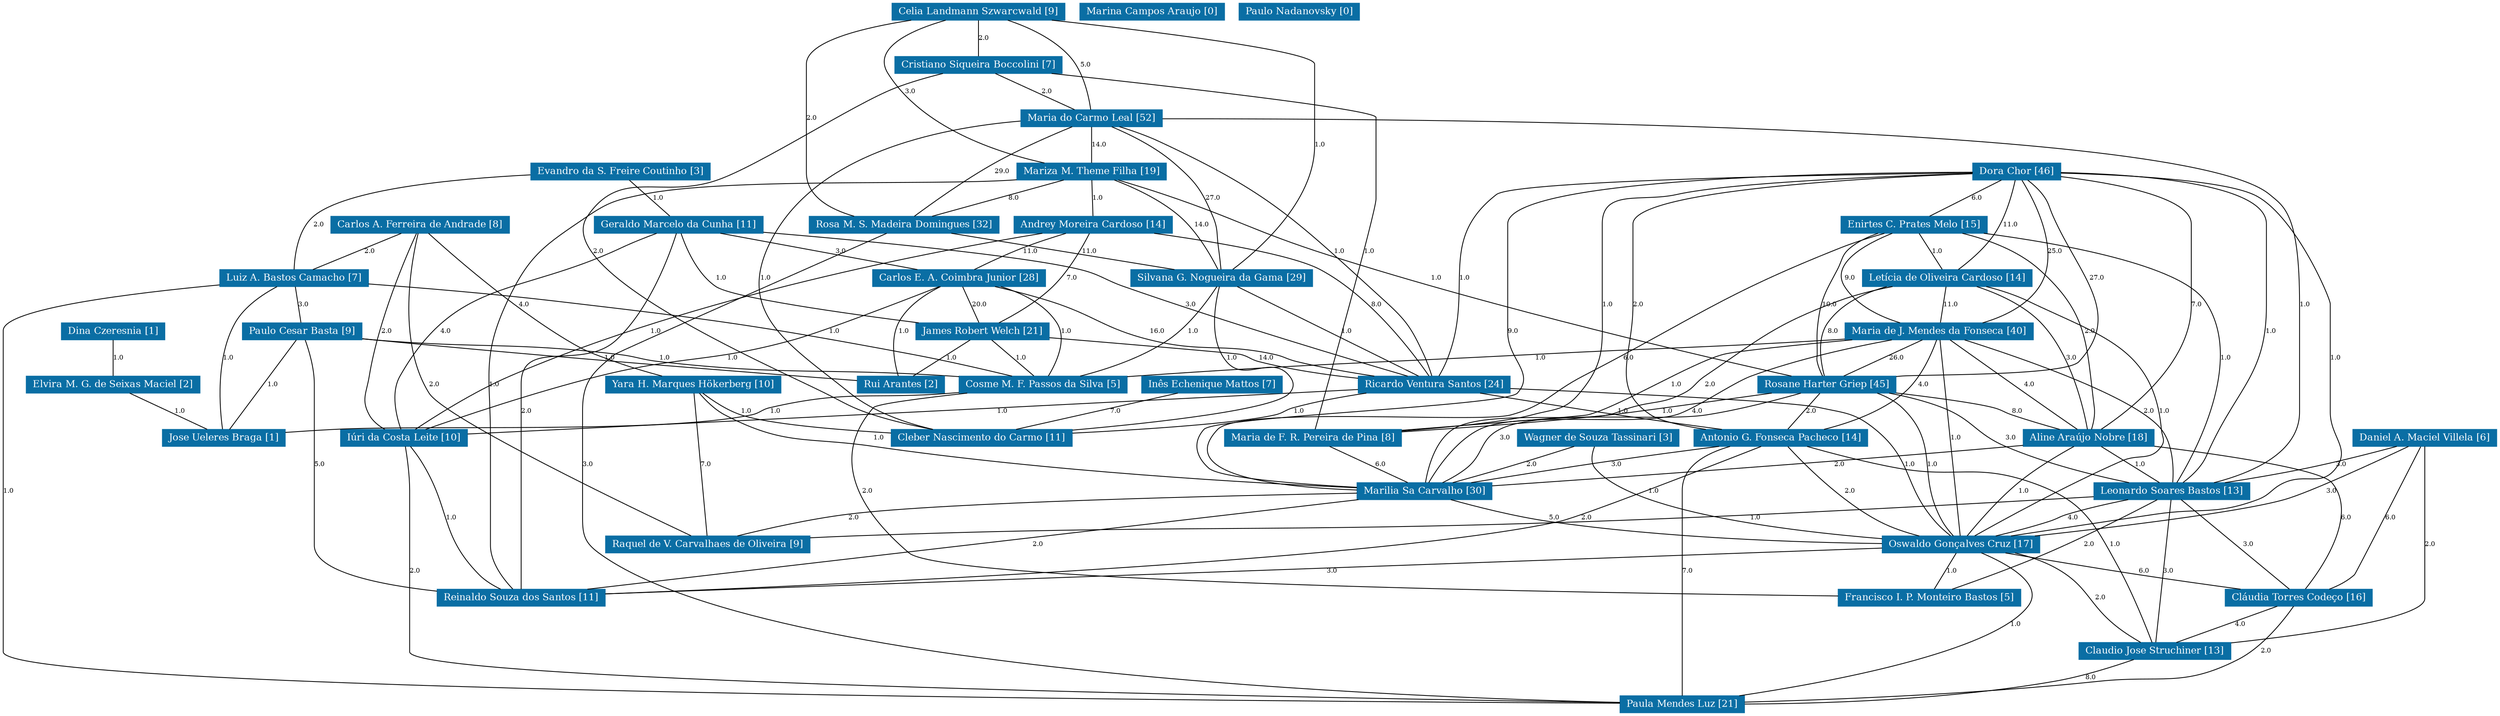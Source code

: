 strict graph grafo2 {
	graph [bb="0,0,3145.4,879",
		id=grafo2,
		overlap=False
	];
	node [fontsize=12,
		label="\N",
		shape=rectangle,
		style=filled
	];
	0	 [URL="membro-1012877450215153.html",
		color="#0A6EA4",
		fontcolor="#FFFFFF",
		height=0.29167,
		label="Carlos A. Ferreira de Andrade [8]",
		pos="765.9,604.5",
		width=2.4583];
	11	 [URL="membro-2180399103885430.html",
		color="#0A6EA4",
		fontcolor="#FFFFFF",
		height=0.29167,
		label="Luiz A. Bastos Camacho [7]",
		pos="677.9,538.5",
		width=2.1111];
	0 -- 11	 [fontsize=8,
		label=2.0,
		lp="731.9,571.5",
		pos="751.76,593.9 735.34,581.58 708.41,561.38 692,549.08"];
	20	 [URL="membro-0133246013470288.html",
		color="#0A6EA4",
		fontcolor="#FFFFFF",
		height=0.29167,
		label="Yara H. Marques Hökerberg [10]",
		pos="1162.9,406.5",
		width=2.4444];
	0 -- 20	 [fontsize=8,
		label=4.0,
		lp="947.9,505.5",
		pos="817.19,593.98 832.47,589.67 848.86,583.8 862.9,576 945.17,530.28 936.7,477.06 1020.9,435 1033.8,428.54 1063.8,422.13 1092.9,417.03"];
	33	 [URL="membro-8150152523011688.html",
		color="#0A6EA4",
		fontcolor="#FFFFFF",
		height=0.29167,
		label="Iúri da Costa Leite [10]",
		pos="940.9,340.5",
		width=1.7639];
	0 -- 33	 [fontsize=8,
		label=2.0,
		lp="795.9,472.5",
		pos="766.33,593.73 768.16,560.66 777.73,459.05 826.9,396 844.63,373.26 874.07,359.26 898.59,351.01"];
	38	 [URL="membro-8134556871127442.html",
		color="#0A6EA4",
		fontcolor="#FFFFFF",
		height=0.29167,
		label="Raquel de V. Carvalhaes de Oliveira [9]",
		pos="1474.9,208.5",
		width=2.875];
	0 -- 38	 [fontsize=8,
		label=2.0,
		lp="853.9,406.5",
		pos="797.28,593.92 820.78,583.79 848.9,565.93 848.9,538.5 848.9,538.5 848.9,538.5 848.9,373.5 848.9,352.22 852.21,343.19 868.9,330 945.45,\
269.49 1219.1,233.63 1371.2,217.94"];
	42	 [URL="membro-6027675934625064.html",
		color="#0A6EA4",
		fontcolor="#FFFFFF",
		height=0.29167,
		label="Jose Ueleres Braga [1]",
		pos="680.9,340.5",
		width=1.7222];
	11 -- 42	 [fontsize=8,
		label=1.0,
		lp="659.9,439.5",
		pos="669.68,527.75 662.07,517.06 651.29,499.88 646.9,483 644.55,473.97 645.4,471.21 646.9,462 650.28,441.19 656.02,437.25 661.9,417 668.62,\
393.87 675.08,366.39 678.46,351.47"];
	24	 [URL="membro-8095789908940383.html",
		color="#0A6EA4",
		fontcolor="#FFFFFF",
		height=0.29167,
		label="Paulo Cesar Basta [9]",
		pos="714.9,472.5",
		width=1.6528];
	11 -- 24	 [fontsize=8,
		label=3.0,
		lp="702.9,505.5",
		pos="683.84,527.9 690.71,515.65 701.94,495.62 708.85,483.3"];
	30	 [URL="membro-6113878270400258.html",
		color="#0A6EA4",
		fontcolor="#FFFFFF",
		height=0.29167,
		label="Cosme M. F. Passos da Silva [5]",
		pos="1538.9,406.5",
		width=2.375];
	11 -- 30	 [fontsize=8,
		label=1.0,
		lp="1301.9,472.5",
		pos="754.3,532.84 854.84,524.8 1036.8,508.19 1190.9,483 1302.9,464.68 1433.2,433.32 1497.9,417.02"];
	43	 [URL="membro-1664190810210313.html",
		color="#0A6EA4",
		fontcolor="#FFFFFF",
		height=0.29167,
		label="Paula Mendes Luz [21]",
		pos="2285.9,10.5",
		width=1.7778];
	11 -- 43	 [fontsize=8,
		label=1.0,
		lp="461.9,274.5",
		pos="616.99,527.97 567.27,518.17 502.34,502.21 483.9,483 450.55,448.26 456.9,311.94 456.9,241.5 456.9,241.5 456.9,241.5 456.9,76.5 456.9,\
31.371 1898.2,14.355 2221.9,11.103"];
	20 -- 38	 [fontsize=8,
		label=7.0,
		lp="1276.9,307.5",
		pos="1168.3,395.73 1172.6,387.9 1178.9,377.27 1185.9,369 1203,348.82 1208.9,344.68 1230.9,330 1305.1,280.52 1402.3,238.03 1448.5,219.07"];
	29	 [URL="membro-9904579095302578.html",
		color="#0A6EA4",
		fontcolor="#FFFFFF",
		height=0.29167,
		label="Cleber Nascimento do Carmo [11]",
		pos="1424.9,340.5",
		width=2.5];
	20 -- 29	 [fontsize=8,
		label=1.0,
		lp="1226.9,373.5",
		pos="1176.1,395.77 1187.5,387.08 1204.8,375.29 1221.9,369 1242.6,361.39 1290.7,354.48 1334.9,349.37"];
	36	 [URL="membro-6465314260773099.html",
		color="#0A6EA4",
		fontcolor="#FFFFFF",
		height=0.29167,
		label="Marilia Sa Carvalho [30]",
		pos="1920.9,274.5",
		width=1.8611];
	20 -- 36	 [fontsize=8,
		label=1.0,
		lp="1320.9,340.5",
		pos="1171.5,395.97 1178.8,387.64 1190,376.24 1201.9,369 1247.6,341.12 1263.5,341.19 1315.9,330 1417.1,308.38 1718.3,287.31 1853.7,278.64"];
	33 -- 43	 [fontsize=8,
		label=2.0,
		lp="737.9,175.5",
		pos="877.28,334.67 835.32,329.98 784.75,322.43 765.9,312 746.47,301.25 732.9,296.7 732.9,274.5 732.9,274.5 732.9,274.5 732.9,76.5 732.9,\
38.614 1928.6,16.4 2221.7,11.524"];
	44	 [URL="membro-1370027458960260.html",
		color="#0A6EA4",
		fontcolor="#FFFFFF",
		height=0.29167,
		label="Reinaldo Souza dos Santos [11]",
		pos="1070.9,142.5",
		width=2.3333];
	33 -- 44	 [fontsize=8,
		label=1.0,
		lp="979.9,241.5",
		pos="943.35,329.64 950.4,300.6 973.18,220.05 1018.9,171 1025.8,163.55 1035.2,157.59 1044.1,153.1"];
	24 -- 42	 [fontsize=8,
		label=1.0,
		lp="710.9,406.5",
		pos="713.8,461.98 711.62,443.01 705.96,401.97 694.9,369 692.83,362.83 689.69,356.3 686.91,351.04"];
	24 -- 30	 [fontsize=8,
		label=1.0,
		lp="1192.9,439.5",
		pos="774.63,463.64 779.45,463.04 784.25,462.48 788.9,462 907.63,449.61 937.8,452.15 1056.9,444 1142.9,438.11 1358.1,424.74 1443.9,417 \
1447,416.72 1450.1,416.43 1453.2,416.13"];
	24 -- 44	 [fontsize=8,
		label=5.0,
		lp="775.9,307.5",
		pos="721.32,461.73 736.03,436.01 770.9,368.61 770.9,307.5 770.9,307.5 770.9,307.5 770.9,208.5 770.9,186.3 897.8,165.06 986.53,152.92"];
	26	 [URL="membro-3218331302559025.html",
		color="#0A6EA4",
		fontcolor="#FFFFFF",
		height=0.29167,
		label="Rui Arantes [2]",
		pos="1389.9,406.5",
		width=1.25];
	24 -- 26	 [fontsize=8,
		label=1.0,
		lp="1015.9,439.5",
		pos="774.66,463.92 779.48,463.26 784.27,462.61 788.9,462 887.44,449.02 911.97,444.59 1010.9,435 1121.3,424.3 1149.3,425.47 1259.9,417 \
1288.1,414.84 1319.8,412.29 1344.8,410.24"];
	30 -- 42	 [fontsize=8,
		label=1.0,
		lp="1320.9,373.5",
		pos="1465.3,395.99 1403.2,387.5 1311.9,375.86 1231.9,369 1071,355.2 1030.2,359.5 868.9,351 826.95,348.79 779.75,346.15 743.13,344.07"];
	41	 [URL="membro-6505487564442125.html",
		color="#0A6EA4",
		fontcolor="#FFFFFF",
		height=0.29167,
		label="Francisco I. P. Monteiro Bastos [5]",
		pos="2542.9,142.5",
		width=2.5278];
	30 -- 41	 [fontsize=8,
		label=2.0,
		lp="2376.9,274.5",
		pos="1624.7,399.23 1640.7,398.03 1657.3,396.89 1672.9,396 1898.5,383.17 1956.6,405.24 2180.9,378 2200.3,375.65 2204.6,371.99 2223.9,369 \
2263.2,362.92 2375.3,380.49 2401.9,351 2408.2,344.08 2405.5,338.62 2401.9,330 2397.6,319.55 2388.2,322.45 2383.9,312 2359.9,254.1 \
2343.7,219.06 2383.9,171 2393.3,159.76 2421.5,152.95 2451.7,148.82"];
	36 -- 38	 [fontsize=8,
		label=2.0,
		lp="1731.9,241.5",
		pos="1853.6,264.64 1816.3,259.16 1769,252.22 1726.9,246 1665.6,236.93 1595.8,226.54 1545.2,219"];
	36 -- 44	 [fontsize=8,
		label=2.0,
		lp="1699.9,208.5",
		pos="1882,263.97 1820.2,247.6 1695.4,216.05 1587.9,198 1436.4,172.55 1257.7,156.4 1155,148.44"];
	37	 [URL="membro-9530671289607786.html",
		color="#0A6EA4",
		fontcolor="#FFFFFF",
		height=0.29167,
		label="Oswaldo Gonçalves Cruz [17]",
		pos="2542.9,208.5",
		width=2.2361];
	36 -- 37	 [fontsize=8,
		label=5.0,
		lp="2119.9,241.5",
		pos="1966.9,263.93 2006.1,255.34 2063.9,243.61 2114.9,237 2179.8,228.6 2357.3,218.3 2462.2,212.67"];
	37 -- 43	 [fontsize=8,
		label=1.0,
		lp="2396.9,109.5",
		pos="2520.6,197.97 2499.7,187.71 2468.1,171.04 2442.9,153 2382.5,109.68 2319.7,46.003 2295.9,21.065"];
	37 -- 44	 [fontsize=8,
		label=3.0,
		lp="2377.9,175.5",
		pos="2488.2,197.97 2439.1,189.02 2365,176.75 2299.9,171 2077,151.3 1394.3,144.75 1154.9,143.03"];
	37 -- 41	 [fontsize=8,
		label=1.0,
		lp="2547.9,175.5",
		pos="2542.9,197.9 2542.9,185.65 2542.9,165.62 2542.9,153.3"];
	39	 [URL="membro-1929576902623348.html",
		color="#0A6EA4",
		fontcolor="#FFFFFF",
		height=0.29167,
		label="Cláudia Torres Codeço [16]",
		pos="2949.9,142.5",
		width=2.0694];
	37 -- 39	 [fontsize=8,
		label=6.0,
		lp="2889.9,175.5",
		pos="2623.4,204.19 2702.8,199.41 2818.4,190.93 2861.9,180 2874.8,176.76 2906,162.93 2927.5,153"];
	40	 [URL="membro-7202319892868540.html",
		color="#0A6EA4",
		fontcolor="#FFFFFF",
		height=0.29167,
		label="Claudio Jose Struchiner [13]",
		pos="2828.9,76.5",
		width=2.1111];
	37 -- 40	 [fontsize=8,
		label=2.0,
		lp="2709.9,142.5",
		pos="2565.8,197.92 2619.4,173.21 2752.2,111.89 2805.9,87.129"];
	1	 [URL="membro-9957034079705667.html",
		color="#0A6EA4",
		fontcolor="#FFFFFF",
		height=0.29167,
		label="Celia Landmann Szwarcwald [9]",
		pos="1681.9,868.5",
		width=2.4028];
	2	 [URL="membro-2318963345053325.html",
		color="#0A6EA4",
		fontcolor="#FFFFFF",
		height=0.29167,
		label="Cristiano Siqueira Boccolini [7]",
		pos="1681.9,802.5",
		width=2.3194];
	1 -- 2	 [fontsize=8,
		label=2.0,
		lp="1686.9,835.5",
		pos="1681.9,857.9 1681.9,845.65 1681.9,825.62 1681.9,813.3"];
	13	 [URL="membro-1739719648554524.html",
		color="#0A6EA4",
		fontcolor="#FFFFFF",
		height=0.29167,
		label="Maria do Carmo Leal [52]",
		pos="1681.9,736.5",
		width=1.9583];
	1 -- 13	 [fontsize=8,
		label=5.0,
		lp="1584.9,802.5",
		pos="1642.4,857.96 1619.8,849.7 1593.4,835.7 1579.9,813 1561.4,781.89 1608.2,759.31 1644.3,747.06"];
	15	 [URL="membro-1076000806072027.html",
		color="#0A6EA4",
		fontcolor="#FFFFFF",
		height=0.29167,
		label="Mariza M. Theme Filha [19]",
		pos="1681.9,670.5",
		width=2.1111];
	1 -- 15	 [fontsize=8,
		label=3.0,
		lp="1783.9,769.5",
		pos="1716.2,857.82 1737.2,849.3 1762.4,835.07 1774.9,813 1786.1,793.35 1778.5,751.36 1761.9,726 1748.5,705.49 1724.6,690.41 1706.4,681.19"];
	17	 [URL="membro-4458330446178508.html",
		color="#0A6EA4",
		fontcolor="#FFFFFF",
		height=0.29167,
		label="Rosa M. S. Madeira Domingues [32]",
		pos="968.9,604.5",
		width=2.6667];
	1 -- 17	 [fontsize=8,
		label=2.0,
		lp="981.9,736.5",
		pos="1595.1,864.8 1406.7,856.2 976.9,833.21 976.9,802.5 976.9,802.5 976.9,802.5 976.9,670.5 976.9,650.88 973.37,628.21 971,615.2"];
	19	 [URL="membro-2586311977350388.html",
		color="#0A6EA4",
		fontcolor="#FFFFFF",
		height=0.29167,
		label="Silvana G. Nogueira da Gama [29]",
		pos="1722.9,538.5",
		width=2.5278];
	1 -- 19	 [fontsize=8,
		label=1.0,
		lp="1817.9,703.5",
		pos="1734.7,857.99 1757.9,850.12 1781.9,836.48 1790.9,813 1825.9,722 1820.6,681.66 1777.9,594 1771.7,581.25 1770.5,577.43 1760.9,567 \
1754.8,560.33 1746.9,554.13 1739.9,549.23"];
	2 -- 29	 [fontsize=8,
		label=2.0,
		lp="1097.9,571.5",
		pos="1613.3,791.99 1450.8,766.78 1054.4,703.32 1035.9,681 1029.9,673.82 1032.3,668.6 1035.9,660 1049.7,627.42 1092.9,639.86 1092.9,604.5 \
1092.9,604.5 1092.9,604.5 1092.9,505.5 1092.9,462.88 1120.5,455.44 1157.9,435 1198.3,412.92 1217,433.68 1259.9,417 1276.1,410.7 \
1277.5,404.06 1292.9,396 1327.3,378.01 1368.8,361.34 1396,351.05"];
	2 -- 13	 [fontsize=8,
		label=2.0,
		lp="1686.9,769.5",
		pos="1681.9,791.9 1681.9,779.65 1681.9,759.62 1681.9,747.3"];
	35	 [URL="membro-6502577590387583.html",
		color="#0A6EA4",
		fontcolor="#FFFFFF",
		height=0.29167,
		label="Maria de F. R. Pereira de Pina [8]",
		pos="1804.9,340.5",
		width=2.4444];
	2 -- 35	 [fontsize=8,
		label=1.0,
		lp="2012.9,571.5",
		pos="1765.7,794.23 1864,782.14 2013.9,755.23 2013.9,703.5 2013.9,703.5 2013.9,703.5 2013.9,604.5 2013.9,494.35 1853.5,578.08 1797.9,483 \
1773,440.45 1845.7,449.39 1872.9,378 1877.8,365.28 1868.2,356.76 1854.9,351.1"];
	13 -- 29	 [fontsize=8,
		label=1.0,
		lp="1186.9,538.5",
		pos="1611.4,731.12 1483.7,716.9 1220.2,665.66 1144.9,483 1141.3,474.37 1139.3,469.5 1144.9,462 1185.8,406.77 1229.8,444.42 1292.9,417 \
1337.1,397.78 1385.2,367.22 1409.3,351.16"];
	13 -- 15	 [fontsize=8,
		label=14.0,
		lp="1688.9,703.5",
		pos="1681.9,725.9 1681.9,713.65 1681.9,693.62 1681.9,681.3"];
	13 -- 17	 [fontsize=8,
		label=29.0,
		lp="1084.9,670.5",
		pos="1611.2,734.83 1473.3,730.78 1173.6,717.9 1077.9,681 1037.8,665.52 998.42,632.15 979.89,615.06"];
	13 -- 19	 [fontsize=8,
		label=27.0,
		lp="1780.9,637.5",
		pos="1711.6,725.82 1731.2,717.05 1755.3,702.54 1766.9,681 1791.7,635.23 1750.4,573.49 1731.6,549.07"];
	25	 [URL="membro-1272957108821414.html",
		color="#0A6EA4",
		fontcolor="#FFFFFF",
		height=0.29167,
		label="Ricardo Ventura Santos [24]",
		pos="1992.9,406.5",
		width=2.1111];
	13 -- 25	 [fontsize=8,
		label=1.0,
		lp="1873.9,571.5",
		pos="1725.1,725.89 1737.7,721.58 1751,715.74 1761.9,708 1774.6,699.07 1774.4,693.18 1783.9,681 1868.6,573.19 1885.5,543.01 1969.9,435 \
1974.5,429.09 1979.8,422.57 1984.1,417.26"];
	34	 [URL="membro-5241799121437269.html",
		color="#0A6EA4",
		fontcolor="#FFFFFF",
		height=0.29167,
		label="Leonardo Soares Bastos [13]",
		pos="2844.9,274.5",
		width=2.1389];
	13 -- 34	 [fontsize=8,
		label=1.0,
		lp="2919.9,505.5",
		pos="1745.9,725.99 1801.5,717.29 1884.3,705.36 1956.9,699 2056.8,690.25 2774.6,697.84 2857.9,642 2977.8,561.69 2875.9,336.76 2850.4,285.15"];
	15 -- 44	 [fontsize=8,
		label=1.0,
		lp="1025.9,406.5",
		pos="1605.8,664.87 1523.6,657.68 1389.1,642.71 1275.9,615 1191.5,594.34 1165.8,594.69 1091.9,549 1055.8,526.68 1039.6,522.02 1022.9,483 \
1002.9,436.29 1013.5,416.74 1030.9,369 1042,338.36 1070.9,340.11 1070.9,307.5 1070.9,307.5 1070.9,307.5 1070.9,208.5 1070.9,189.02 \
1070.9,166.31 1070.9,153.25"];
	15 -- 17	 [fontsize=8,
		label=8.0,
		lp="1258.9,637.5",
		pos="1605.6,666.9 1519.9,662.52 1376.8,654.16 1253.9,642 1180.4,634.72 1096.6,623.33 1039,615.01"];
	15 -- 19	 [fontsize=8,
		label=14.0,
		lp="1711.9,604.5",
		pos="1685.3,659.7 1693,634.82 1712,573.74 1719.6,549.08"];
	18	 [URL="membro-7964408437194114.html",
		color="#0A6EA4",
		fontcolor="#FFFFFF",
		height=0.29167,
		label="Rosane Harter Griep [45]",
		pos="2445.9,406.5",
		width=1.9028];
	15 -- 18	 [fontsize=8,
		label=1.0,
		lp="2105.9,538.5",
		pos="1726.6,660 1746.7,655 1770.6,648.67 1791.9,642 1883.7,613.24 1904.6,599.94 1994.9,567 2124.5,519.77 2156.9,508.06 2286.9,462 2331.6,\
446.18 2383.4,428.16 2415.4,417.06"];
	21	 [URL="membro-9272009062618107.html",
		color="#0A6EA4",
		fontcolor="#FFFFFF",
		height=0.29167,
		label="Andrey Moreira Cardoso [14]",
		pos="1603.9,604.5",
		width=2.1944];
	15 -- 21	 [fontsize=8,
		label=1.0,
		lp="1651.9,637.5",
		pos="1669.4,659.9 1654.8,647.58 1631,627.38 1616.4,615.08"];
	17 -- 43	 [fontsize=8,
		label=3.0,
		lp="415.9,307.5",
		pos="909,593.94 863.08,586.02 798.08,575.18 740.9,567 675.3,557.62 656.45,567.78 592.9,549 554.97,537.79 547.57,529.03 512.9,510 464.59,\
483.48 410.9,494.61 410.9,439.5 410.9,439.5 410.9,439.5 410.9,76.5 410.9,41.276 0,83.751 678.9,39 986.74,18.708 1961.8,12.207 2221.7,\
10.813"];
	17 -- 19	 [fontsize=8,
		label=11.0,
		lp="1378.9,571.5",
		pos="1064.9,595.03 1146.5,587.1 1266.9,575.73 1371.9,567 1481.2,557.92 1508.7,558.45 1617.9,549 1622.5,548.6 1627.2,548.19 1631.9,547.75"];
	19 -- 30	 [fontsize=8,
		label=1.0,
		lp="1642.9,472.5",
		pos="1704.3,527.83 1695.6,522.65 1685.1,516.21 1675.9,510 1651.4,493.35 1582.2,440.04 1552.6,417.13"];
	19 -- 29	 [fontsize=8,
		label=1.0,
		lp="1684.9,439.5",
		pos="1719.9,527.95 1711.5,500.67 1684.9,427.75 1633.9,396 1596.2,372.54 1548.8,358.92 1508.6,351.04"];
	19 -- 25	 [fontsize=8,
		label=1.0,
		lp="1884.9,472.5",
		pos="1796.8,527.99 1812.1,523.84 1827.6,518.06 1840.9,510 1878.9,487.05 1869.9,459.5 1906.9,435 1918.7,427.19 1932.9,421.35 1946.2,417.06"];
	35 -- 36	 [fontsize=8,
		label=6.0,
		lp="1873.9,307.5",
		pos="1823.6,329.9 1845.2,317.58 1880.7,297.38 1902.3,285.08"];
	25 -- 33	 [fontsize=8,
		label=1.0,
		lp="1796.9,373.5",
		pos="1926.2,395.96 1867.9,387.21 1781.1,375.21 1704.9,369 1466,349.5 1405.4,360.59 1165.9,351 1111.4,348.82 1049.5,345.9 1004.4,343.69"];
	25 -- 29	 [fontsize=8,
		label=1.0,
		lp="1863.9,373.5",
		pos="1949.3,395.99 1912.2,387.43 1857.4,375.71 1808.9,369 1708.9,355.16 1593.3,347.73 1515.3,343.96"];
	25 -- 37	 [fontsize=8,
		label=1.0,
		lp="2480.9,307.5",
		pos="2069,400.57 2113.6,396.21 2170.9,389.07 2220.9,378 2233.7,375.18 2236.1,371.64 2248.9,369 2289.6,360.6 2398.7,371.39 2434.9,351 \
2462.4,335.48 2500.5,261.97 2519.9,237 2524.5,231.07 2529.8,224.55 2534.1,219.25"];
	28	 [URL="membro-5392568548228414.html",
		color="#0A6EA4",
		fontcolor="#FFFFFF",
		height=0.29167,
		label="Antonio G. Fonseca Pacheco [14]",
		pos="2303.9,340.5",
		width=2.4722];
	25 -- 28	 [fontsize=8,
		label=1.0,
		lp="2171.9,373.5",
		pos="2042.5,395.97 2100.6,383.65 2196.1,363.37 2254.2,351.05"];
	34 -- 38	 [fontsize=8,
		label=1.0,
		lp="2403.9,241.5",
		pos="2767.5,269.38 2741,267.64 2711.2,265.71 2683.9,264 2485.3,251.52 2435.7,246.52 2236.9,237 2011.3,226.19 1954.7,227.67 1728.9,219 \
1679.5,217.1 1624.7,214.86 1578.7,212.93"];
	34 -- 41	 [fontsize=8,
		label=2.0,
		lp="2737.9,208.5",
		pos="2826.5,263.93 2812.5,256.1 2792.8,245.39 2774.9,237 2703.1,203.24 2615.8,169.59 2571.5,153.05"];
	34 -- 37	 [fontsize=8,
		label=4.0,
		lp="2769.9,241.5",
		pos="2814.4,263.89 2799.5,258.62 2781.2,252.09 2764.9,246 2754.6,242.16 2752.5,239.8 2741.9,237 2703.6,226.91 2660.2,220.16 2623.6,215.78"];
	34 -- 39	 [fontsize=8,
		label=3.0,
		lp="2908.9,208.5",
		pos="2853.5,263.7 2873.3,238.82 2921.9,177.74 2941.5,153.08"];
	34 -- 40	 [fontsize=8,
		label=3.0,
		lp="2841.9,175.5",
		pos="2844.1,263.85 2841.3,229.48 2832.6,121.65 2829.8,87.198"];
	18 -- 36	 [fontsize=8,
		label=3.0,
		lp="2019.9,340.5",
		pos="2422.1,395.85 2400.9,386.95 2369,374.83 2339.9,369 2269,354.79 2079.9,382.7 2014.9,351 1989.4,338.58 1995,320.75 1972.9,303 1964.3,\
296.04 1953.6,289.88 1944.3,285.08"];
	18 -- 37	 [fontsize=8,
		label=1.0,
		lp="2500.9,307.5",
		pos="2451.2,395.79 2464.3,369.01 2499.5,297.01 2528.9,237 2531.8,231.06 2535.1,224.43 2537.7,219.06"];
	18 -- 35	 [fontsize=8,
		label=1.0,
		lp="2271.9,373.5",
		pos="2385.4,395.96 2335.5,387.6 2262.8,376.15 2198.9,369 2141.8,362.61 1990.8,352.38 1893.2,346.07"];
	18 -- 34	 [fontsize=8,
		label=3.0,
		lp="2640.9,340.5",
		pos="2514.7,398.73 2548.7,393.91 2585.5,386.92 2599.9,378 2622.6,363.94 2613.8,344.91 2635.9,330 2675,303.65 2726,289.8 2767.8,282.52"];
	18 -- 28	 [fontsize=8,
		label=2.0,
		lp="2410.9,373.5",
		pos="2432.3,395.84 2421.3,387.65 2405.3,376.51 2389.9,369 2375.2,361.81 2358.3,355.76 2343.3,351.11"];
	27	 [URL="membro-5860617664784376.html",
		color="#0A6EA4",
		fontcolor="#FFFFFF",
		height=0.29167,
		label="Aline Araújo Nobre [18]",
		pos="2721.9,340.5",
		width=1.8611];
	18 -- 27	 [fontsize=8,
		label=8.0,
		lp="2657.9,373.5",
		pos="2514.8,399.99 2550.2,395.62 2593.9,388.67 2631.9,378 2635.3,377.06 2671.3,361.94 2696.7,351.19"];
	21 -- 33	 [fontsize=8,
		label=1.0,
		lp="1106.9,472.5",
		pos="1524.8,598.13 1483.1,593.78 1431.3,586.79 1385.9,576 1299.6,555.47 1089.1,482.1 1008.9,444 988.18,434.15 979.77,434.48 964.9,417 \
948.49,397.7 943.28,367.18 941.64,351.14"];
	21 -- 25	 [fontsize=8,
		label=8.0,
		lp="1940.9,505.5",
		pos="1683.1,595.38 1749.8,587.6 1835.2,577.46 1838.9,576 1885,557.75 1895.2,546.4 1928.9,510 1952.4,484.66 1951.8,473.39 1969.9,444 1975.5,\
434.9 1981.9,424.54 1986.5,417.02"];
	22	 [URL="membro-4273943022496999.html",
		color="#0A6EA4",
		fontcolor="#FFFFFF",
		height=0.29167,
		label="Carlos E. A. Coimbra Junior [28]",
		pos="1417.9,538.5",
		width=2.4306];
	21 -- 22	 [fontsize=8,
		label=11.0,
		lp="1528.9,571.5",
		pos="1574,593.9 1539.3,581.58 1482.4,561.38 1447.7,549.08"];
	23	 [URL="membro-7507006796023954.html",
		color="#0A6EA4",
		fontcolor="#FFFFFF",
		height=0.29167,
		label="James Robert Welch [21]",
		pos="1532.9,472.5",
		width=1.9028];
	21 -- 23	 [fontsize=8,
		label=7.0,
		lp="1585.9,538.5",
		pos="1600,593.78 1592.6,574.49 1575.8,532.95 1555.9,501 1552,494.74 1546.9,488.3 1542.5,483.13"];
	28 -- 43	 [fontsize=8,
		label=7.0,
		lp="2290.9,175.5",
		pos="2299.2,330 2293.9,317.17 2285.9,294.69 2285.9,274.5 2285.9,274.5 2285.9,274.5 2285.9,76.5 2285.9,57.021 2285.9,34.308 2285.9,21.246"];
	28 -- 36	 [fontsize=8,
		label=3.0,
		lp="2139.9,307.5",
		pos="2242.8,329.97 2171.3,317.65 2053.7,297.37 1982.1,285.05"];
	28 -- 44	 [fontsize=8,
		label=2.0,
		lp="2156.9,241.5",
		pos="2290.9,329.77 2263.2,307.63 2195.4,257.26 2128.9,237 1947.1,181.63 1372.2,154.16 1155,145.56"];
	28 -- 37	 [fontsize=8,
		label=2.0,
		lp="2427.9,274.5",
		pos="2367.3,329.99 2387.7,325.38 2406.9,319.34 2413.9,312 2437.5,287.38 2406.3,261.54 2429.9,237 2437,229.61 2456.3,223.6 2476.9,219.03"];
	28 -- 40	 [fontsize=8,
		label=1.0,
		lp="2340.9,208.5",
		pos="2304.1,329.79 2305.2,300.43 2312.2,217.76 2355.9,171 2408.9,114.35 2632.9,90.206 2752.6,81.184"];
	39 -- 43	 [fontsize=8,
		label=2.0,
		lp="2936.9,76.5",
		pos="2948.3,131.97 2945.2,114.93 2936.3,81.63 2913.9,66 2868.4,34.219 2500.6,17.954 2349.9,12.572"];
	39 -- 40	 [fontsize=8,
		label=4.0,
		lp="2900.9,109.5",
		pos="2930.5,131.9 2907.9,119.58 2870.9,99.383 2848.3,87.078"];
	40 -- 43	 [fontsize=8,
		label=8.0,
		lp="2594.9,43.5",
		pos="2752.8,67.253 2645.3,54.18 2450.7,30.527 2350,18.295"];
	27 -- 36	 [fontsize=8,
		label=2.0,
		lp="2416.9,307.5",
		pos="2654.8,331.52 2650.1,330.98 2645.4,330.47 2640.9,330 2577,323.4 2154.3,291.82 1988,279.47"];
	27 -- 37	 [fontsize=8,
		label=1.0,
		lp="2662.9,274.5",
		pos="2710.2,329.74 2688.5,310.02 2640,267.34 2594.9,237 2585.2,230.45 2573.8,224.08 2564.2,219.03"];
	27 -- 34	 [fontsize=8,
		label=1.0,
		lp="2794.9,307.5",
		pos="2741.7,329.9 2764.6,317.58 2802.3,297.38 2825.2,285.08"];
	27 -- 39	 [fontsize=8,
		label=6.0,
		lp="2956.9,241.5",
		pos="2789.1,330.89 2842.8,321.76 2912.2,306.27 2930.9,285 2964.6,246.79 2956.7,178.99 2952.1,153.02"];
	22 -- 33	 [fontsize=8,
		label=1.0,
		lp="1047.9,439.5",
		pos="1399.7,527.88 1369.2,510.71 1305.5,477.22 1246.9,462 1158.8,439.1 1130.7,468.16 1042.9,444 1016.3,436.67 1007.3,435.62 986.9,417 \
966.06,398 951.6,367.35 944.98,351.22"];
	22 -- 30	 [fontsize=8,
		label=1.0,
		lp="1440.9,472.5",
		pos="1419.9,527.73 1424.6,504.02 1436.7,448.37 1449.9,435 1456.4,428.43 1474.8,422.06 1493.2,417.01"];
	22 -- 26	 [fontsize=8,
		label=1.0,
		lp="1408.9,472.5",
		pos="1415,527.91 1412,516.78 1407.3,498.73 1403.9,483 1398.9,459.78 1394.1,432.33 1391.7,417.44"];
	22 -- 25	 [fontsize=8,
		label=16.0,
		lp="1749.9,472.5",
		pos="1464,527.92 1571.8,503.17 1839.4,441.74 1947,417.04"];
	22 -- 23	 [fontsize=8,
		label=20.0,
		lp="1488.9,505.5",
		pos="1436.4,527.9 1457.9,515.58 1493,495.38 1514.5,483.08"];
	23 -- 30	 [fontsize=8,
		label=1.0,
		lp="1540.9,439.5",
		pos="1533.9,461.9 1535,449.65 1536.8,429.62 1537.9,417.3"];
	23 -- 26	 [fontsize=8,
		label=1.0,
		lp="1474.9,439.5",
		pos="1509.9,461.9 1483.3,449.58 1439.5,429.38 1412.8,417.08"];
	23 -- 25	 [fontsize=8,
		label=14.0,
		lp="1796.9,439.5",
		pos="1601.8,462.62 1687.1,450.37 1831.9,429.6 1919.4,417.05"];
	3	 [URL="membro-8985814258387886.html",
		color="#0A6EA4",
		fontcolor="#FFFFFF",
		height=0.29167,
		label="Dina Czeresnia [1]",
		pos="545.9,472.5",
		width=1.4722];
	5	 [URL="membro-3952006459039658.html",
		color="#0A6EA4",
		fontcolor="#FFFFFF",
		height=0.29167,
		label="Elvira M. G. de Seixas Maciel [2]",
		pos="564.9,406.5",
		width=2.4444];
	3 -- 5	 [fontsize=8,
		label=1.0,
		lp="560.9,439.5",
		pos="548.95,461.9 552.48,449.65 558.24,429.62 561.79,417.3"];
	5 -- 42	 [fontsize=8,
		label=1.0,
		lp="633.9,373.5",
		pos="583.54,395.9 605.18,383.58 640.68,363.38 662.31,351.08"];
	4	 [URL="membro-6868988229577085.html",
		color="#0A6EA4",
		fontcolor="#FFFFFF",
		height=0.29167,
		label="Dora Chor [46]",
		pos="2362.9,670.5",
		width=1.25];
	4 -- 36	 [fontsize=8,
		label=9.0,
		lp="1947.9,472.5",
		pos="2317.9,665.74 2287.8,661.63 2247.7,654.35 2213.9,642 2060.7,585.94 2047.4,517.36 1893.9,462 1851.9,446.83 1823.6,478.33 1794.9,444 \
1779.5,425.51 1814.3,445.18 1831.9,417 1836.9,409.09 1835.4,404.66 1831.9,396 1825.7,380.55 1820.7,376.71 1805.9,369 1760.8,345.47 \
1725.9,389.69 1692.9,351 1678.8,334.42 1685.9,316.58 1702.9,303 1714.7,293.65 1794.2,285.03 1853.9,279.78"];
	4 -- 37	 [fontsize=8,
		label=1.0,
		lp="2795.9,439.5",
		pos="2408.1,667.45 2463.7,662.34 2559.8,648.99 2634.9,615 2728.1,572.82 2762.2,542.72 2788.9,444 2802.2,394.94 2824.2,373.48 2797.9,330 \
2786.1,310.49 2635.8,246.08 2614.9,237 2600.5,230.74 2584.2,224.24 2570.8,219.04"];
	4 -- 35	 [fontsize=8,
		label=1.0,
		lp="2147.9,505.5",
		pos="2317.8,666.51 2280.5,660.9 2228.5,647.42 2195.9,615 2170.9,590.14 2165,581.75 2151.9,549 2121.9,473.59 2180.6,424.04 2120.9,369 \
2118.8,367.06 1985.8,355.59 1893,347.8"];
	4 -- 25	 [fontsize=8,
		label=1.0,
		lp="2175.9,538.5",
		pos="2317.8,664.88 2297.2,660.82 2273.1,653.86 2253.9,642 2182.9,598.2 2192.3,556.44 2129.9,501 2090.8,466.25 2038.5,433.4 2011.2,417.13"];
	4 -- 34	 [fontsize=8,
		label=1.0,
		lp="2925.9,472.5",
		pos="2407.9,669.01 2523.3,665.03 2822,653.65 2839.9,642 2851.3,634.64 2848.2,627.26 2853.9,615 2877,565.29 2878.9,551.2 2900.9,501 2917.4,\
463.3 2929.5,456.83 2939.9,417 2949.7,379.52 2948.5,368.57 2944.9,330 2943.8,317.85 2948.1,312.08 2939.9,303 2933.7,296.05 2915.7,\
289.87 2897,285.06"];
	4 -- 18	 [fontsize=8,
		label=27.0,
		lp="2451.9,538.5",
		pos="2366.5,659.76 2375.7,633.88 2402.3,567.3 2444.9,528 2458.7,515.32 2470.3,523.78 2482.9,510 2491.6,500.56 2490.7,495.6 2492.9,483 \
2494.6,473.81 2496.1,470.76 2492.9,462 2486.2,443.74 2470.6,427.37 2459.2,417.22"];
	4 -- 28	 [fontsize=8,
		label=2.0,
		lp="2272.9,505.5",
		pos="2323.5,659.96 2297.4,650.33 2267.9,633.12 2267.9,604.5 2267.9,604.5 2267.9,604.5 2267.9,505.5 2267.9,444.77 2248.7,424.26 2273.9,\
369 2277.1,362.07 2282.8,355.99 2288.3,351.25"];
	4 -- 27	 [fontsize=8,
		label=7.0,
		lp="2827.9,505.5",
		pos="2408.3,669.35 2521.6,666.25 2808.9,656.96 2822.9,642 2880.4,580.89 2796.1,450.4 2746.9,369 2743,362.58 2737.7,356.22 2732.9,351.15"];
	6	 [URL="membro-8612105592770692.html",
		color="#0A6EA4",
		fontcolor="#FFFFFF",
		height=0.29167,
		label="Enirtes C. Prates Melo [15]",
		pos="2552.9,604.5",
		width=2.0278];
	4 -- 6	 [fontsize=8,
		label=6.0,
		lp="2473.9,637.5",
		pos="2393.4,659.9 2428.9,647.58 2487,627.38 2522.5,615.08"];
	10	 [URL="membro-7425850404169766.html",
		color="#0A6EA4",
		fontcolor="#FFFFFF",
		height=0.29167,
		label="Letícia de Oliveira Cardoso [14]",
		pos="2552.9,538.5",
		width=2.3611];
	4 -- 10	 [fontsize=8,
		label=11.0,
		lp="2463.9,604.5",
		pos="2374.6,659.96 2391.9,644.59 2425.7,615.5 2456.9,594 2482,576.73 2512.7,559.64 2532.5,549.08"];
	12	 [URL="membro-8921095341241328.html",
		color="#0A6EA4",
		fontcolor="#FFFFFF",
		height=0.29167,
		label="Maria de J. Mendes da Fonseca [40]",
		pos="2389.9,472.5",
		width=2.6111];
	4 -- 12	 [fontsize=8,
		label=25.0,
		lp="2341.9,571.5",
		pos="2356.3,659.92 2345.4,641.19 2325.8,600.97 2334.9,567 2343.9,533.64 2367.9,499.95 2381,483.26"];
	6 -- 36	 [fontsize=8,
		label=6.0,
		lp="2152.9,439.5",
		pos="2496.2,593.94 2472.5,589.11 2444.7,582.91 2419.9,576 2333.4,551.88 2308.2,552.24 2228.9,510 2154.7,470.45 2155.7,427.88 2077.9,396 \
1992.9,361.16 1964.2,379.98 1872.9,369 1836.3,364.59 1732.5,378.46 1707.9,351 1662.6,300.47 1775.4,283.3 1853.6,277.48"];
	6 -- 34	 [fontsize=8,
		label=1.0,
		lp="2779.9,439.5",
		pos="2615.3,593.94 2630.2,589.76 2645.7,583.98 2658.9,576 2764.4,512.3 2754.6,454.86 2820.9,351 2831.7,334.04 2838.4,331.34 2843.9,312 \
2846.4,303.24 2846.5,292.84 2846,285.22"];
	6 -- 18	 [fontsize=8,
		label=10.0,
		lp="2652.9,505.5",
		pos="2587.6,593.92 2608.8,585.44 2634.2,571.22 2646.9,549 2657.6,530.33 2653,518.76 2640.9,501 2608.6,453.6 2545.6,429.14 2499.9,417.11"];
	6 -- 27	 [fontsize=8,
		label=2.0,
		lp="2720.9,472.5",
		pos="2600.7,594 2614.1,589.73 2628.2,583.88 2639.9,576 2653,567.22 2653.6,561.68 2662.9,549 2701.8,496.4 2715.5,481.21 2727.9,417 2732,\
395.94 2736.8,390.09 2732.9,369 2731.8,362.85 2729.3,356.31 2727.1,351.05"];
	6 -- 10	 [fontsize=8,
		label=1.0,
		lp="2557.9,571.5",
		pos="2552.9,593.9 2552.9,581.65 2552.9,561.62 2552.9,549.3"];
	6 -- 12	 [fontsize=8,
		label=9.0,
		lp="2408.9,538.5",
		pos="2483,593.96 2454.5,586.16 2423.7,572.59 2403.9,549 2388.1,530.17 2387.7,499.45 2388.8,483.26"];
	10 -- 36	 [fontsize=8,
		label=2.0,
		lp="2191.9,406.5",
		pos="2467.7,528.48 2466.1,528.32 2464.5,528.16 2462.9,528 2414.8,523.2 2288,533.97 2245.9,510 2179.2,471.94 2212.4,407.45 2145.9,369 \
2072.5,326.55 2026.6,397.89 1955.9,351 1933.3,335.98 1925.1,302.4 1922.3,285.16"];
	10 -- 37	 [fontsize=8,
		label=1.0,
		lp="2620.9,373.5",
		pos="2560.4,527.76 2574,507.34 2602.7,460.99 2612.9,417 2631.1,339.29 2572.9,249.5 2551,219.14"];
	10 -- 18	 [fontsize=8,
		label=8.0,
		lp="2552.9,472.5",
		pos="2553.2,527.9 2553.2,507.3 2550.3,461.56 2525.9,435 2518.5,426.96 2508.8,421.18 2498.6,417.04"];
	10 -- 27	 [fontsize=8,
		label=3.0,
		lp="2711.9,439.5",
		pos="2614.6,527.99 2635.8,523.28 2656.2,517.16 2663.9,510 2711.6,465.87 2720.1,380.82 2721.6,351.08"];
	10 -- 12	 [fontsize=8,
		label=11.0,
		lp="2487.9,505.5",
		pos="2526.7,527.9 2496.3,515.58 2446.4,495.38 2416,483.08"];
	12 -- 30	 [fontsize=8,
		label=1.0,
		lp="1662.9,439.5",
		pos="2295.7,469.67 2105,463.81 1688.6,450.4 1657.9,444 1647.2,441.76 1645.3,438.57 1634.9,435 1616,428.51 1594.7,422.1 1577,417"];
	12 -- 36	 [fontsize=8,
		label=4.0,
		lp="2297.9,373.5",
		pos="2379.4,461.71 2354.5,436.27 2293.1,374.29 2280.9,369 2221.3,343.05 2047.4,379.45 1988.9,351 1959,336.46 1936.5,302.34 1926.6,285.01"];
	12 -- 37	 [fontsize=8,
		label=1.0,
		lp="2547.9,340.5",
		pos="2436.2,461.92 2481.3,450.26 2542.9,430 2542.9,406.5 2542.9,406.5 2542.9,406.5 2542.9,274.5 2542.9,255.02 2542.9,232.31 2542.9,219.25"];
	12 -- 35	 [fontsize=8,
		label=1.0,
		lp="2241.9,406.5",
		pos="2344.7,461.99 2327,457.29 2306.7,451.19 2288.9,444 2223.5,417.59 2216.6,389 2148.9,369 2142.8,367.2 1993.1,355.22 1893.2,347.38"];
	12 -- 34	 [fontsize=8,
		label=2.0,
		lp="2779.9,373.5",
		pos="2484.4,462.01 2514.5,457.65 2547.9,451.75 2577.9,444 2680.7,417.49 2718.2,421.07 2797.9,351 2819.3,332.17 2834.2,301.17 2840.9,285.02"];
	12 -- 18	 [fontsize=8,
		label=26.0,
		lp="2427.9,439.5",
		pos="2398.9,461.9 2409.3,449.65 2426.3,429.62 2436.8,417.3"];
	12 -- 28	 [fontsize=8,
		label=4.0,
		lp="2363.9,406.5",
		pos="2383.7,462 2377.3,450.93 2367,432.94 2358.9,417 2348.3,396.07 2351,387.77 2336.9,369 2331.9,362.34 2325.1,356.14 2319,351.24"];
	12 -- 27	 [fontsize=8,
		label=4.0,
		lp="2641.9,406.5",
		pos="2484.3,462.14 2507.5,457.95 2532,452.12 2553.9,444 2607.8,424.09 2616.3,408.45 2664.9,378 2679,369.2 2694.7,358.81 2706.1,351.2"];
	7	 [URL="membro-1020078557729775.html",
		color="#0A6EA4",
		fontcolor="#FFFFFF",
		height=0.29167,
		label="Evandro da S. Freire Coutinho [3]",
		pos="1189.9,670.5",
		width=2.4861];
	7 -- 11	 [fontsize=8,
		label=2.0,
		lp="663.9,604.5",
		pos="1100.3,661.32 949.19,645.82 659.82,616.02 658.9,615 642.14,596.39 659.05,565.3 670.06,549.08"];
	8	 [URL="membro-4238249453763776.html",
		color="#0A6EA4",
		fontcolor="#FFFFFF",
		height=0.29167,
		label="Geraldo Marcelo da Cunha [11]",
		pos="1368.9,604.5",
		width=2.3333];
	7 -- 8	 [fontsize=8,
		label=1.0,
		lp="1294.9,637.5",
		pos="1218.7,659.9 1252.1,647.58 1306.9,627.38 1340.2,615.08"];
	8 -- 33	 [fontsize=8,
		label=4.0,
		lp="982.9,472.5",
		pos="1324.9,593.99 1223.7,569.04 978.93,503.82 920.9,444 897.49,419.86 897.63,399.9 910.9,369 913.9,362 919.56,355.91 925.16,351.18"];
	8 -- 44	 [fontsize=8,
		label=2.0,
		lp="1041.9,373.5",
		pos="1358.1,593.79 1347.8,583.14 1332.4,565.98 1321.9,549 1299.9,513.23 1317.4,488.61 1284.9,462 1280.1,458.07 1070.5,421.19 1065.9,417 \
1028.4,382.71 1032.9,358.33 1032.9,307.5 1032.9,307.5 1032.9,307.5 1032.9,208.5 1032.9,186.55 1048.9,165.32 1060.1,153.1"];
	8 -- 25	 [fontsize=8,
		label=3.0,
		lp="1886.9,505.5",
		pos="1453.1,597.04 1575.1,585.8 1790.2,564.21 1822.9,549 1889.3,518.12 1883.5,479.18 1941.9,435 1950.9,428.21 1961.7,421.95 1971,417.04"];
	8 -- 22	 [fontsize=8,
		label=3.0,
		lp="1400.9,571.5",
		pos="1376.8,593.9 1385.9,581.65 1400.8,561.62 1409.9,549.3"];
	8 -- 23	 [fontsize=8,
		label=1.0,
		lp="1530.9,538.5",
		pos="1433.9,593.99 1462.5,586.16 1494.3,572.56 1514.9,549 1531.4,530.22 1533.5,499.2 1533.4,483.03"];
	9	 [URL="membro-9083275664439572.html",
		color="#0A6EA4",
		fontcolor="#FFFFFF",
		height=0.29167,
		label="Inês Echenique Mattos [7]",
		pos="1751.9,406.5",
		width=1.9583];
	9 -- 29	 [fontsize=8,
		label=7.0,
		lp="1695.9,373.5",
		pos="1732.6,395.98 1715.8,387.31 1690.4,375.41 1666.9,369 1639,361.37 1571.6,353.75 1515.1,348.3"];
	14	 [URL="membro-6636516434595117.html",
		color="#0A6EA4",
		fontcolor="#FFFFFF",
		height=0.29167,
		label="Marina Campos Araujo [0]",
		pos="1858.9,868.5",
		width=2.0139];
	16	 [URL="membro-1124111134306190.html",
		color="#0A6EA4",
		fontcolor="#FFFFFF",
		height=0.29167,
		label="Paulo Nadanovsky [0]",
		pos="2010.9,868.5",
		width=1.7083];
	31	 [URL="membro-4016632420686251.html",
		color="#0A6EA4",
		fontcolor="#FFFFFF",
		height=0.29167,
		label="Daniel A. Maciel Villela [6]",
		pos="3070.9,340.5",
		width=2.0694];
	31 -- 37	 [fontsize=8,
		label=3.0,
		lp="2977.9,274.5",
		pos="3053.3,329.91 3021.5,311.04 2955.9,272.77 2930.9,264 2875.9,244.65 2720.4,226.32 2623.8,216.33"];
	31 -- 34	 [fontsize=8,
		label=3.0,
		lp="2992.9,307.5",
		pos="3039.3,329.99 3023.7,324.74 3004.8,318.2 2987.9,312 2977.6,308.22 2975.4,306.28 2964.9,303 2942.6,296.03 2917.6,289.83 2896.1,285.01"];
	31 -- 39	 [fontsize=8,
		label=6.0,
		lp="3015.9,241.5",
		pos="3064.4,329.85 3043.4,295.48 2977.5,187.65 2956.5,153.2"];
	31 -- 40	 [fontsize=8,
		label=2.0,
		lp="3076.9,208.5",
		pos="3071.2,329.75 3071.5,316.69 3071.9,293.98 3071.9,274.5 3071.9,274.5 3071.9,274.5 3071.9,142.5 3071.9,123.67 2961.9,100.3 2889.9,\
87.025"];
	32	 [URL="membro-3648148709641027.html",
		color="#0A6EA4",
		fontcolor="#FFFFFF",
		height=0.29167,
		label="Wagner de Souza Tassinari [3]",
		pos="2114.9,340.5",
		width=2.2639];
	32 -- 36	 [fontsize=8,
		label=2.0,
		lp="2046.9,307.5",
		pos="2089.5,329.84 2070.3,321.97 2043.1,311.24 2018.9,303 1999.8,296.5 1978.3,290.14 1960.3,285.08"];
	32 -- 37	 [fontsize=8,
		label=1.0,
		lp="2169.9,274.5",
		pos="2120,329.93 2131.2,308.09 2160.1,258.27 2200.9,237 2212.4,231.04 2365,220.09 2462.4,213.64"];
}
